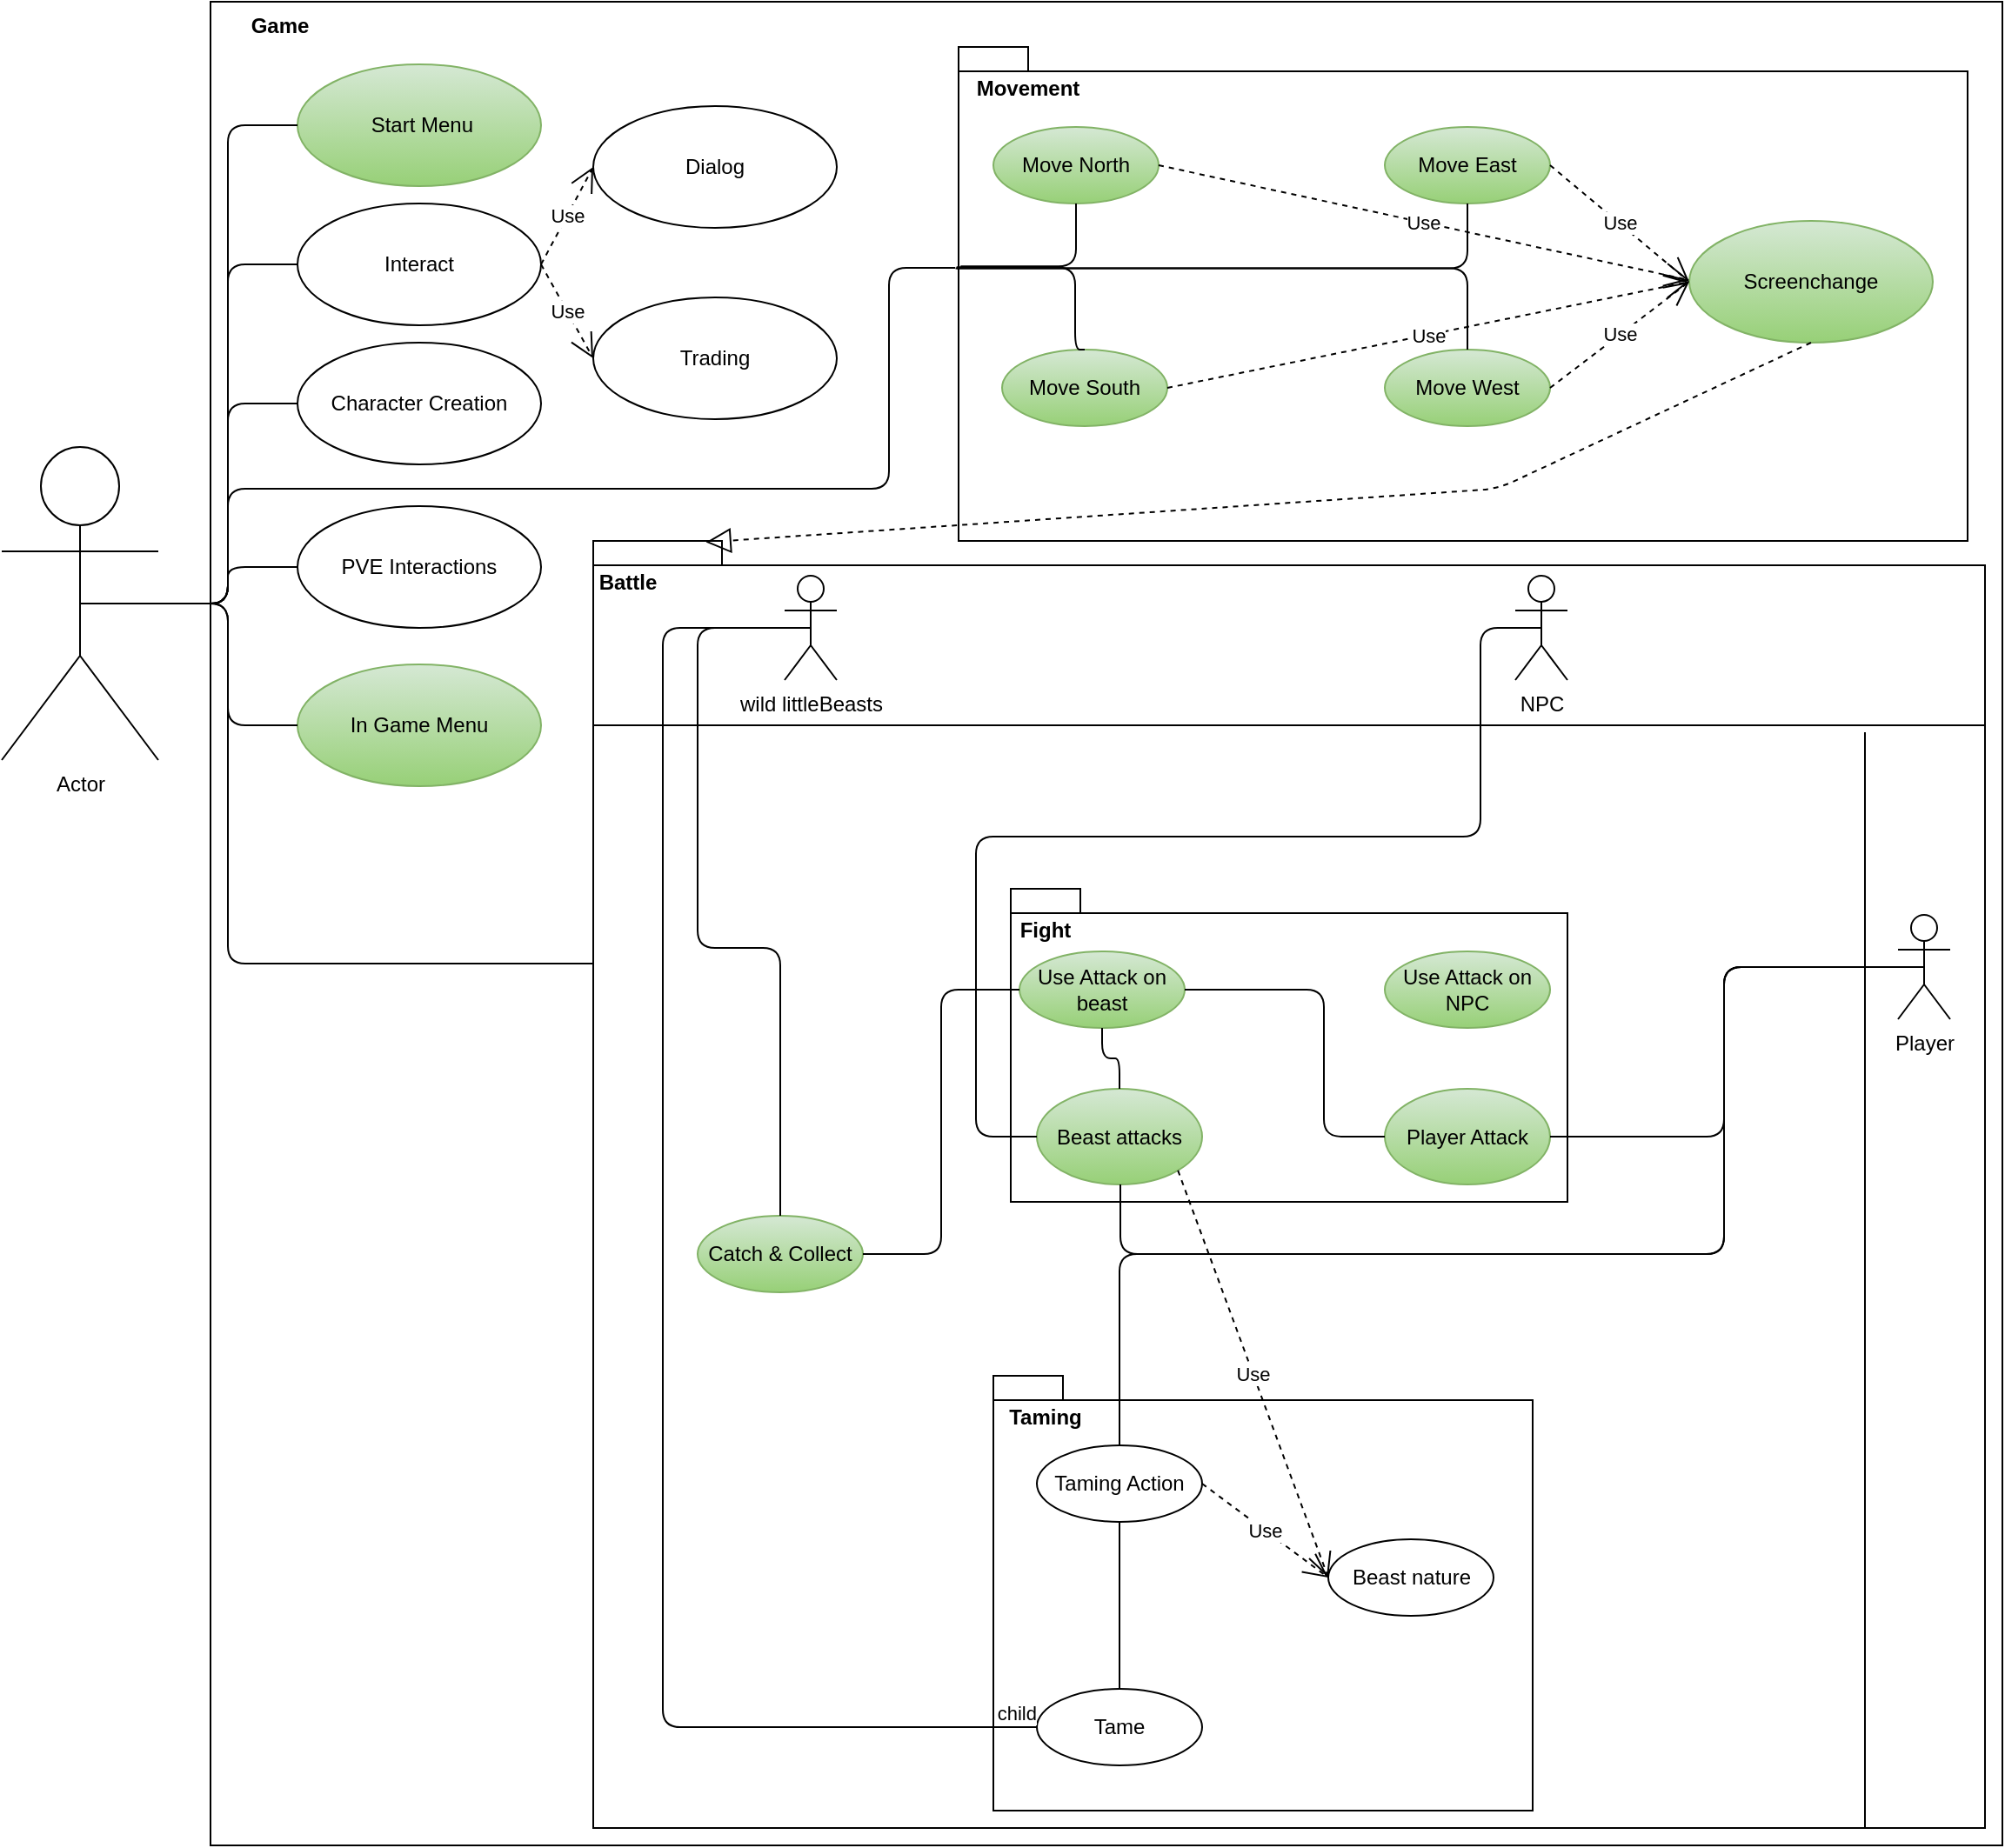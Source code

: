 <mxfile version="13.9.0" type="github">
  <diagram name="Page-1" id="e7e014a7-5840-1c2e-5031-d8a46d1fe8dd">
    <mxGraphModel dx="1422" dy="763" grid="1" gridSize="10" guides="1" tooltips="1" connect="1" arrows="1" fold="1" page="1" pageScale="1" pageWidth="1169" pageHeight="826" background="#ffffff" math="0" shadow="0">
      <root>
        <mxCell id="0" />
        <mxCell id="1" parent="0" />
        <mxCell id="sRtUOLRBgrClI-MuPztA-41" value="Actor" style="shape=umlActor;verticalLabelPosition=bottom;verticalAlign=top;html=1;outlineConnect=0;" parent="1" vertex="1">
          <mxGeometry x="10" y="266" width="90" height="180" as="geometry" />
        </mxCell>
        <mxCell id="sRtUOLRBgrClI-MuPztA-45" value="d" style="html=1;" parent="1" vertex="1">
          <mxGeometry x="130" y="10" width="1030" height="1060" as="geometry" />
        </mxCell>
        <mxCell id="sRtUOLRBgrClI-MuPztA-47" value="Game" style="text;align=center;fontStyle=1;verticalAlign=middle;spacingLeft=3;spacingRight=3;strokeColor=none;rotatable=0;points=[[0,0.5],[1,0.5]];portConstraint=eastwest;" parent="1" vertex="1">
          <mxGeometry x="130" y="10" width="80" height="26" as="geometry" />
        </mxCell>
        <mxCell id="sRtUOLRBgrClI-MuPztA-51" value="&lt;div&gt;&amp;nbsp;Start Menu&lt;/div&gt;" style="ellipse;whiteSpace=wrap;html=1;gradientColor=#97d077;fillColor=#d5e8d4;strokeColor=#82b366;" parent="1" vertex="1">
          <mxGeometry x="180" y="46" width="140" height="70" as="geometry" />
        </mxCell>
        <mxCell id="sRtUOLRBgrClI-MuPztA-56" value="" style="endArrow=none;html=1;edgeStyle=orthogonalEdgeStyle;entryX=0;entryY=0.5;entryDx=0;entryDy=0;" parent="1" source="sRtUOLRBgrClI-MuPztA-41" target="sRtUOLRBgrClI-MuPztA-51" edge="1">
          <mxGeometry relative="1" as="geometry">
            <mxPoint x="-70" y="556" as="sourcePoint" />
            <mxPoint x="90" y="556" as="targetPoint" />
          </mxGeometry>
        </mxCell>
        <mxCell id="sRtUOLRBgrClI-MuPztA-64" value="Interact" style="ellipse;whiteSpace=wrap;html=1;" parent="1" vertex="1">
          <mxGeometry x="180" y="126" width="140" height="70" as="geometry" />
        </mxCell>
        <mxCell id="sRtUOLRBgrClI-MuPztA-65" value="" style="endArrow=none;html=1;edgeStyle=orthogonalEdgeStyle;exitX=0.5;exitY=0.5;exitDx=0;exitDy=0;exitPerimeter=0;entryX=0;entryY=0.5;entryDx=0;entryDy=0;" parent="1" source="sRtUOLRBgrClI-MuPztA-41" target="sRtUOLRBgrClI-MuPztA-64" edge="1">
          <mxGeometry relative="1" as="geometry">
            <mxPoint x="320" y="346" as="sourcePoint" />
            <mxPoint x="480" y="346" as="targetPoint" />
            <Array as="points">
              <mxPoint x="140" y="356" />
              <mxPoint x="140" y="161" />
            </Array>
          </mxGeometry>
        </mxCell>
        <mxCell id="sRtUOLRBgrClI-MuPztA-69" value="Dialog" style="ellipse;whiteSpace=wrap;html=1;" parent="1" vertex="1">
          <mxGeometry x="350" y="70" width="140" height="70" as="geometry" />
        </mxCell>
        <mxCell id="sRtUOLRBgrClI-MuPztA-70" value="Trading" style="ellipse;whiteSpace=wrap;html=1;" parent="1" vertex="1">
          <mxGeometry x="350" y="180" width="140" height="70" as="geometry" />
        </mxCell>
        <mxCell id="sRtUOLRBgrClI-MuPztA-71" value="Use" style="endArrow=open;endSize=12;dashed=1;html=1;exitX=1;exitY=0.5;exitDx=0;exitDy=0;entryX=0;entryY=0.5;entryDx=0;entryDy=0;" parent="1" source="sRtUOLRBgrClI-MuPztA-64" target="sRtUOLRBgrClI-MuPztA-69" edge="1">
          <mxGeometry width="160" relative="1" as="geometry">
            <mxPoint x="320" y="346" as="sourcePoint" />
            <mxPoint x="480" y="346" as="targetPoint" />
          </mxGeometry>
        </mxCell>
        <mxCell id="sRtUOLRBgrClI-MuPztA-72" value="Use" style="endArrow=open;endSize=12;dashed=1;html=1;exitX=1;exitY=0.5;exitDx=0;exitDy=0;entryX=0;entryY=0.5;entryDx=0;entryDy=0;" parent="1" source="sRtUOLRBgrClI-MuPztA-64" target="sRtUOLRBgrClI-MuPztA-70" edge="1">
          <mxGeometry width="160" relative="1" as="geometry">
            <mxPoint x="450" y="376" as="sourcePoint" />
            <mxPoint x="610" y="376" as="targetPoint" />
          </mxGeometry>
        </mxCell>
        <mxCell id="oWxDJWbDWD7QERlQmMKp-1" value="Character Creation" style="ellipse;whiteSpace=wrap;html=1;strokeColor=#000000;" parent="1" vertex="1">
          <mxGeometry x="180" y="206" width="140" height="70" as="geometry" />
        </mxCell>
        <mxCell id="oWxDJWbDWD7QERlQmMKp-2" value="" style="endArrow=none;html=1;edgeStyle=orthogonalEdgeStyle;exitX=0.5;exitY=0.5;exitDx=0;exitDy=0;exitPerimeter=0;entryX=0;entryY=0.5;entryDx=0;entryDy=0;" parent="1" source="sRtUOLRBgrClI-MuPztA-41" target="oWxDJWbDWD7QERlQmMKp-1" edge="1">
          <mxGeometry relative="1" as="geometry">
            <mxPoint x="270" y="376" as="sourcePoint" />
            <mxPoint x="430" y="376" as="targetPoint" />
          </mxGeometry>
        </mxCell>
        <mxCell id="oWxDJWbDWD7QERlQmMKp-5" value="PVE Interactions" style="ellipse;whiteSpace=wrap;html=1;strokeColor=#000000;" parent="1" vertex="1">
          <mxGeometry x="180" y="300" width="140" height="70" as="geometry" />
        </mxCell>
        <mxCell id="oWxDJWbDWD7QERlQmMKp-6" value="" style="endArrow=none;html=1;edgeStyle=orthogonalEdgeStyle;exitX=0.5;exitY=0.5;exitDx=0;exitDy=0;exitPerimeter=0;entryX=0;entryY=0.5;entryDx=0;entryDy=0;" parent="1" source="sRtUOLRBgrClI-MuPztA-41" target="oWxDJWbDWD7QERlQmMKp-5" edge="1">
          <mxGeometry relative="1" as="geometry">
            <mxPoint x="270" y="376" as="sourcePoint" />
            <mxPoint x="430" y="376" as="targetPoint" />
            <Array as="points">
              <mxPoint x="140" y="356" />
              <mxPoint x="140" y="335" />
            </Array>
          </mxGeometry>
        </mxCell>
        <mxCell id="PRcwsvbXWFzfLVm4nMtb-1" value="" style="shape=folder;fontStyle=1;spacingTop=10;tabWidth=40;tabHeight=14;tabPosition=left;html=1;" parent="1" vertex="1">
          <mxGeometry x="350" y="320" width="800" height="740" as="geometry" />
        </mxCell>
        <mxCell id="PRcwsvbXWFzfLVm4nMtb-2" value="Battle" style="text;align=center;fontStyle=1;verticalAlign=middle;spacingLeft=3;spacingRight=3;strokeColor=none;rotatable=0;points=[[0,0.5],[1,0.5]];portConstraint=eastwest;" parent="1" vertex="1">
          <mxGeometry x="330" y="330" width="80" height="26" as="geometry" />
        </mxCell>
        <mxCell id="PRcwsvbXWFzfLVm4nMtb-3" value="" style="line;strokeWidth=1;fillColor=none;align=left;verticalAlign=middle;spacingTop=-1;spacingLeft=3;spacingRight=3;rotatable=0;labelPosition=right;points=[];portConstraint=eastwest;" parent="1" vertex="1">
          <mxGeometry x="350" y="422" width="800" height="8" as="geometry" />
        </mxCell>
        <mxCell id="PRcwsvbXWFzfLVm4nMtb-4" value="" style="line;strokeWidth=1;fillColor=none;align=left;verticalAlign=middle;spacingTop=-1;spacingLeft=3;spacingRight=3;rotatable=0;labelPosition=right;points=[];portConstraint=eastwest;direction=south;" parent="1" vertex="1">
          <mxGeometry x="1080" y="430" width="2" height="630" as="geometry" />
        </mxCell>
        <mxCell id="PRcwsvbXWFzfLVm4nMtb-6" value="Player" style="shape=umlActor;verticalLabelPosition=bottom;verticalAlign=top;html=1;" parent="1" vertex="1">
          <mxGeometry x="1100" y="535" width="30" height="60" as="geometry" />
        </mxCell>
        <mxCell id="PRcwsvbXWFzfLVm4nMtb-12" value="&lt;div&gt;NPC&lt;/div&gt;" style="shape=umlActor;verticalLabelPosition=bottom;verticalAlign=top;html=1;" parent="1" vertex="1">
          <mxGeometry x="880" y="340" width="30" height="60" as="geometry" />
        </mxCell>
        <mxCell id="PRcwsvbXWFzfLVm4nMtb-13" value="wild littleBeasts" style="shape=umlActor;verticalLabelPosition=bottom;verticalAlign=top;html=1;" parent="1" vertex="1">
          <mxGeometry x="460" y="340" width="30" height="60" as="geometry" />
        </mxCell>
        <mxCell id="PRcwsvbXWFzfLVm4nMtb-19" value="" style="shape=folder;fontStyle=1;spacingTop=10;tabWidth=40;tabHeight=14;tabPosition=left;html=1;" parent="1" vertex="1">
          <mxGeometry x="590" y="520" width="320" height="180" as="geometry" />
        </mxCell>
        <mxCell id="PRcwsvbXWFzfLVm4nMtb-20" value="Fight" style="text;align=center;fontStyle=1;verticalAlign=middle;spacingLeft=3;spacingRight=3;strokeColor=none;rotatable=0;points=[[0,0.5],[1,0.5]];portConstraint=eastwest;" parent="1" vertex="1">
          <mxGeometry x="570" y="530" width="80" height="26" as="geometry" />
        </mxCell>
        <mxCell id="PRcwsvbXWFzfLVm4nMtb-21" value="Use Attack on beast" style="ellipse;whiteSpace=wrap;html=1;gradientColor=#97d077;fillColor=#d5e8d4;strokeColor=#82b366;" parent="1" vertex="1">
          <mxGeometry x="595" y="556" width="95" height="44" as="geometry" />
        </mxCell>
        <mxCell id="PRcwsvbXWFzfLVm4nMtb-22" value="Use Attack on NPC" style="ellipse;whiteSpace=wrap;html=1;gradientColor=#97d077;fillColor=#d5e8d4;strokeColor=#82b366;" parent="1" vertex="1">
          <mxGeometry x="805" y="556" width="95" height="44" as="geometry" />
        </mxCell>
        <mxCell id="PRcwsvbXWFzfLVm4nMtb-23" value="Beast attacks" style="ellipse;whiteSpace=wrap;html=1;gradientColor=#97d077;fillColor=#d5e8d4;strokeColor=#82b366;" parent="1" vertex="1">
          <mxGeometry x="605" y="635" width="95" height="55" as="geometry" />
        </mxCell>
        <mxCell id="PRcwsvbXWFzfLVm4nMtb-24" value="Player Attack" style="ellipse;whiteSpace=wrap;html=1;gradientColor=#97d077;fillColor=#d5e8d4;strokeColor=#82b366;" parent="1" vertex="1">
          <mxGeometry x="805" y="635" width="95" height="55" as="geometry" />
        </mxCell>
        <mxCell id="PRcwsvbXWFzfLVm4nMtb-28" value="Catch &amp;amp; Collect" style="ellipse;whiteSpace=wrap;html=1;fillColor=#d5e8d4;strokeColor=#82b366;gradientColor=#97d077;" parent="1" vertex="1">
          <mxGeometry x="410" y="708" width="95" height="44" as="geometry" />
        </mxCell>
        <mxCell id="PRcwsvbXWFzfLVm4nMtb-29" value="" style="endArrow=none;html=1;edgeStyle=orthogonalEdgeStyle;entryX=1;entryY=0.5;entryDx=0;entryDy=0;exitX=0.5;exitY=0.5;exitDx=0;exitDy=0;exitPerimeter=0;" parent="1" source="PRcwsvbXWFzfLVm4nMtb-6" target="PRcwsvbXWFzfLVm4nMtb-24" edge="1">
          <mxGeometry relative="1" as="geometry">
            <mxPoint x="720" y="560" as="sourcePoint" />
            <mxPoint x="880" y="560" as="targetPoint" />
          </mxGeometry>
        </mxCell>
        <mxCell id="PRcwsvbXWFzfLVm4nMtb-32" value="" style="endArrow=none;html=1;edgeStyle=orthogonalEdgeStyle;entryX=0.5;entryY=0.5;entryDx=0;entryDy=0;entryPerimeter=0;" parent="1" target="PRcwsvbXWFzfLVm4nMtb-6" edge="1">
          <mxGeometry relative="1" as="geometry">
            <mxPoint x="653" y="690" as="sourcePoint" />
            <mxPoint x="880" y="560" as="targetPoint" />
            <Array as="points">
              <mxPoint x="653" y="730" />
              <mxPoint x="1000" y="730" />
              <mxPoint x="1000" y="565" />
            </Array>
          </mxGeometry>
        </mxCell>
        <mxCell id="PRcwsvbXWFzfLVm4nMtb-35" value="" style="endArrow=none;html=1;edgeStyle=orthogonalEdgeStyle;exitX=0.5;exitY=1;exitDx=0;exitDy=0;entryX=0.5;entryY=0;entryDx=0;entryDy=0;" parent="1" source="PRcwsvbXWFzfLVm4nMtb-21" target="PRcwsvbXWFzfLVm4nMtb-23" edge="1">
          <mxGeometry relative="1" as="geometry">
            <mxPoint x="720" y="560" as="sourcePoint" />
            <mxPoint x="880" y="560" as="targetPoint" />
          </mxGeometry>
        </mxCell>
        <mxCell id="PRcwsvbXWFzfLVm4nMtb-38" value="" style="endArrow=none;html=1;edgeStyle=orthogonalEdgeStyle;exitX=0;exitY=0.5;exitDx=0;exitDy=0;entryX=1;entryY=0.5;entryDx=0;entryDy=0;" parent="1" source="PRcwsvbXWFzfLVm4nMtb-24" target="PRcwsvbXWFzfLVm4nMtb-21" edge="1">
          <mxGeometry relative="1" as="geometry">
            <mxPoint x="720" y="560" as="sourcePoint" />
            <mxPoint x="880" y="560" as="targetPoint" />
            <Array as="points">
              <mxPoint x="770" y="662" />
              <mxPoint x="770" y="578" />
            </Array>
          </mxGeometry>
        </mxCell>
        <mxCell id="PRcwsvbXWFzfLVm4nMtb-41" value="" style="endArrow=none;html=1;edgeStyle=orthogonalEdgeStyle;exitX=0;exitY=0.5;exitDx=0;exitDy=0;entryX=0.5;entryY=0.5;entryDx=0;entryDy=0;entryPerimeter=0;" parent="1" source="PRcwsvbXWFzfLVm4nMtb-23" target="PRcwsvbXWFzfLVm4nMtb-12" edge="1">
          <mxGeometry relative="1" as="geometry">
            <mxPoint x="720" y="560" as="sourcePoint" />
            <mxPoint x="895" y="390" as="targetPoint" />
            <Array as="points">
              <mxPoint x="570" y="662" />
              <mxPoint x="570" y="490" />
              <mxPoint x="860" y="490" />
              <mxPoint x="860" y="370" />
            </Array>
          </mxGeometry>
        </mxCell>
        <mxCell id="PRcwsvbXWFzfLVm4nMtb-47" value="" style="endArrow=none;html=1;edgeStyle=orthogonalEdgeStyle;exitX=0.5;exitY=0;exitDx=0;exitDy=0;entryX=0.5;entryY=0.5;entryDx=0;entryDy=0;entryPerimeter=0;" parent="1" source="PRcwsvbXWFzfLVm4nMtb-28" target="PRcwsvbXWFzfLVm4nMtb-13" edge="1">
          <mxGeometry relative="1" as="geometry">
            <mxPoint x="720" y="560" as="sourcePoint" />
            <mxPoint x="880" y="560" as="targetPoint" />
            <Array as="points">
              <mxPoint x="457" y="554" />
              <mxPoint x="410" y="554" />
              <mxPoint x="410" y="370" />
            </Array>
          </mxGeometry>
        </mxCell>
        <mxCell id="PRcwsvbXWFzfLVm4nMtb-50" value="" style="endArrow=none;html=1;edgeStyle=orthogonalEdgeStyle;exitX=0;exitY=0.5;exitDx=0;exitDy=0;entryX=1;entryY=0.5;entryDx=0;entryDy=0;" parent="1" source="PRcwsvbXWFzfLVm4nMtb-21" target="PRcwsvbXWFzfLVm4nMtb-28" edge="1">
          <mxGeometry relative="1" as="geometry">
            <mxPoint x="610" y="660" as="sourcePoint" />
            <mxPoint x="880" y="560" as="targetPoint" />
          </mxGeometry>
        </mxCell>
        <mxCell id="PRcwsvbXWFzfLVm4nMtb-57" value="" style="shape=folder;fontStyle=1;spacingTop=10;tabWidth=40;tabHeight=14;tabPosition=left;html=1;" parent="1" vertex="1">
          <mxGeometry x="580" y="800" width="310" height="250" as="geometry" />
        </mxCell>
        <mxCell id="PRcwsvbXWFzfLVm4nMtb-58" value="Taming" style="text;align=center;fontStyle=1;verticalAlign=middle;spacingLeft=3;spacingRight=3;strokeColor=none;rotatable=0;points=[[0,0.5],[1,0.5]];portConstraint=eastwest;" parent="1" vertex="1">
          <mxGeometry x="570" y="810" width="80" height="26" as="geometry" />
        </mxCell>
        <mxCell id="PRcwsvbXWFzfLVm4nMtb-59" value="Taming Action" style="ellipse;whiteSpace=wrap;html=1;" parent="1" vertex="1">
          <mxGeometry x="605" y="840" width="95" height="44" as="geometry" />
        </mxCell>
        <mxCell id="PRcwsvbXWFzfLVm4nMtb-60" value="Tame" style="ellipse;whiteSpace=wrap;html=1;" parent="1" vertex="1">
          <mxGeometry x="605" y="980" width="95" height="44" as="geometry" />
        </mxCell>
        <mxCell id="PRcwsvbXWFzfLVm4nMtb-63" value="Beast nature" style="ellipse;whiteSpace=wrap;html=1;" parent="1" vertex="1">
          <mxGeometry x="772.5" y="894" width="95" height="44" as="geometry" />
        </mxCell>
        <mxCell id="PRcwsvbXWFzfLVm4nMtb-64" value="" style="endArrow=none;html=1;edgeStyle=orthogonalEdgeStyle;exitX=0.5;exitY=1;exitDx=0;exitDy=0;entryX=0.5;entryY=0;entryDx=0;entryDy=0;" parent="1" source="PRcwsvbXWFzfLVm4nMtb-59" target="PRcwsvbXWFzfLVm4nMtb-60" edge="1">
          <mxGeometry relative="1" as="geometry">
            <mxPoint x="720" y="600" as="sourcePoint" />
            <mxPoint x="880" y="600" as="targetPoint" />
          </mxGeometry>
        </mxCell>
        <mxCell id="PRcwsvbXWFzfLVm4nMtb-67" value="" style="endArrow=none;html=1;edgeStyle=orthogonalEdgeStyle;entryX=0;entryY=0.5;entryDx=0;entryDy=0;exitX=0.5;exitY=0.5;exitDx=0;exitDy=0;exitPerimeter=0;" parent="1" source="PRcwsvbXWFzfLVm4nMtb-13" target="PRcwsvbXWFzfLVm4nMtb-60" edge="1">
          <mxGeometry relative="1" as="geometry">
            <mxPoint x="460" y="360" as="sourcePoint" />
            <mxPoint x="880" y="720" as="targetPoint" />
            <Array as="points">
              <mxPoint x="390" y="370" />
              <mxPoint x="390" y="1002" />
            </Array>
          </mxGeometry>
        </mxCell>
        <mxCell id="PRcwsvbXWFzfLVm4nMtb-69" value="child" style="edgeLabel;resizable=0;html=1;align=right;verticalAlign=bottom;" parent="PRcwsvbXWFzfLVm4nMtb-67" connectable="0" vertex="1">
          <mxGeometry x="1" relative="1" as="geometry" />
        </mxCell>
        <mxCell id="PRcwsvbXWFzfLVm4nMtb-70" value="Use" style="endArrow=open;endSize=12;dashed=1;html=1;exitX=1;exitY=0.5;exitDx=0;exitDy=0;entryX=0;entryY=0.5;entryDx=0;entryDy=0;" parent="1" source="PRcwsvbXWFzfLVm4nMtb-59" target="PRcwsvbXWFzfLVm4nMtb-63" edge="1">
          <mxGeometry width="160" relative="1" as="geometry">
            <mxPoint x="720" y="850" as="sourcePoint" />
            <mxPoint x="880" y="850" as="targetPoint" />
          </mxGeometry>
        </mxCell>
        <mxCell id="PRcwsvbXWFzfLVm4nMtb-71" value="" style="endArrow=none;html=1;edgeStyle=orthogonalEdgeStyle;exitX=0.5;exitY=0;exitDx=0;exitDy=0;entryX=0.5;entryY=0.5;entryDx=0;entryDy=0;entryPerimeter=0;" parent="1" source="PRcwsvbXWFzfLVm4nMtb-59" target="PRcwsvbXWFzfLVm4nMtb-6" edge="1">
          <mxGeometry relative="1" as="geometry">
            <mxPoint x="720" y="830" as="sourcePoint" />
            <mxPoint x="880" y="830" as="targetPoint" />
            <Array as="points">
              <mxPoint x="653" y="730" />
              <mxPoint x="1000" y="730" />
              <mxPoint x="1000" y="565" />
            </Array>
          </mxGeometry>
        </mxCell>
        <mxCell id="PRcwsvbXWFzfLVm4nMtb-74" value="" style="endArrow=none;html=1;edgeStyle=orthogonalEdgeStyle;exitX=0.5;exitY=0.5;exitDx=0;exitDy=0;exitPerimeter=0;entryX=0;entryY=0;entryDx=0;entryDy=243;entryPerimeter=0;" parent="1" source="sRtUOLRBgrClI-MuPztA-41" target="PRcwsvbXWFzfLVm4nMtb-1" edge="1">
          <mxGeometry relative="1" as="geometry">
            <mxPoint x="400" y="410" as="sourcePoint" />
            <mxPoint x="560" y="410" as="targetPoint" />
            <Array as="points">
              <mxPoint x="140" y="356" />
              <mxPoint x="140" y="563" />
            </Array>
          </mxGeometry>
        </mxCell>
        <mxCell id="PRcwsvbXWFzfLVm4nMtb-77" value="" style="shape=folder;fontStyle=1;spacingTop=10;tabWidth=40;tabHeight=14;tabPosition=left;html=1;" parent="1" vertex="1">
          <mxGeometry x="560" y="36" width="580" height="284" as="geometry" />
        </mxCell>
        <mxCell id="PRcwsvbXWFzfLVm4nMtb-78" value="Move North" style="ellipse;whiteSpace=wrap;html=1;fillColor=#d5e8d4;strokeColor=#82b366;gradientColor=#97d077;" parent="1" vertex="1">
          <mxGeometry x="580" y="82" width="95" height="44" as="geometry" />
        </mxCell>
        <mxCell id="PRcwsvbXWFzfLVm4nMtb-79" value="Move South" style="ellipse;whiteSpace=wrap;html=1;gradientColor=#97d077;fillColor=#d5e8d4;strokeColor=#82b366;" parent="1" vertex="1">
          <mxGeometry x="585" y="210" width="95" height="44" as="geometry" />
        </mxCell>
        <mxCell id="PRcwsvbXWFzfLVm4nMtb-80" value="Move East" style="ellipse;whiteSpace=wrap;html=1;gradientColor=#97d077;fillColor=#d5e8d4;strokeColor=#82b366;" parent="1" vertex="1">
          <mxGeometry x="805" y="82" width="95" height="44" as="geometry" />
        </mxCell>
        <mxCell id="PRcwsvbXWFzfLVm4nMtb-81" value="Move West" style="ellipse;whiteSpace=wrap;html=1;gradientColor=#97d077;fillColor=#d5e8d4;strokeColor=#82b366;" parent="1" vertex="1">
          <mxGeometry x="805" y="210" width="95" height="44" as="geometry" />
        </mxCell>
        <mxCell id="PRcwsvbXWFzfLVm4nMtb-82" value="Screenchange" style="ellipse;whiteSpace=wrap;html=1;gradientColor=#97d077;fillColor=#d5e8d4;strokeColor=#82b366;" parent="1" vertex="1">
          <mxGeometry x="980" y="136" width="140" height="70" as="geometry" />
        </mxCell>
        <mxCell id="PRcwsvbXWFzfLVm4nMtb-83" value="Movement" style="text;align=center;fontStyle=1;verticalAlign=middle;spacingLeft=3;spacingRight=3;strokeColor=none;rotatable=0;points=[[0,0.5],[1,0.5]];portConstraint=eastwest;" parent="1" vertex="1">
          <mxGeometry x="560" y="46" width="80" height="26" as="geometry" />
        </mxCell>
        <mxCell id="PRcwsvbXWFzfLVm4nMtb-84" value="" style="endArrow=none;html=1;edgeStyle=orthogonalEdgeStyle;exitX=0.5;exitY=0.5;exitDx=0;exitDy=0;exitPerimeter=0;" parent="1" source="sRtUOLRBgrClI-MuPztA-41" edge="1">
          <mxGeometry relative="1" as="geometry">
            <mxPoint x="10" y="195.77" as="sourcePoint" />
            <mxPoint x="558" y="163" as="targetPoint" />
            <Array as="points">
              <mxPoint x="140" y="356" />
              <mxPoint x="140" y="290" />
              <mxPoint x="520" y="290" />
              <mxPoint x="520" y="163" />
            </Array>
          </mxGeometry>
        </mxCell>
        <mxCell id="PRcwsvbXWFzfLVm4nMtb-87" value="" style="endArrow=none;html=1;edgeStyle=orthogonalEdgeStyle;exitX=0.5;exitY=1;exitDx=0;exitDy=0;entryX=0.002;entryY=0.444;entryDx=0;entryDy=0;entryPerimeter=0;" parent="1" source="PRcwsvbXWFzfLVm4nMtb-78" target="PRcwsvbXWFzfLVm4nMtb-77" edge="1">
          <mxGeometry relative="1" as="geometry">
            <mxPoint x="400" y="340" as="sourcePoint" />
            <mxPoint x="560" y="340" as="targetPoint" />
            <Array as="points">
              <mxPoint x="627" y="162" />
            </Array>
          </mxGeometry>
        </mxCell>
        <mxCell id="PRcwsvbXWFzfLVm4nMtb-90" value="" style="endArrow=none;html=1;edgeStyle=orthogonalEdgeStyle;exitX=0.5;exitY=0;exitDx=0;exitDy=0;entryX=-0.002;entryY=0.446;entryDx=0;entryDy=0;entryPerimeter=0;" parent="1" source="PRcwsvbXWFzfLVm4nMtb-79" target="PRcwsvbXWFzfLVm4nMtb-77" edge="1">
          <mxGeometry relative="1" as="geometry">
            <mxPoint x="627.5" y="126.0" as="sourcePoint" />
            <mxPoint x="561.16" y="162.096" as="targetPoint" />
            <Array as="points">
              <mxPoint x="627" y="210" />
              <mxPoint x="627" y="163" />
            </Array>
          </mxGeometry>
        </mxCell>
        <mxCell id="PRcwsvbXWFzfLVm4nMtb-91" value="" style="endArrow=none;html=1;edgeStyle=orthogonalEdgeStyle;exitX=0.5;exitY=0;exitDx=0;exitDy=0;entryX=-0.002;entryY=0.448;entryDx=0;entryDy=0;entryPerimeter=0;" parent="1" source="PRcwsvbXWFzfLVm4nMtb-81" target="PRcwsvbXWFzfLVm4nMtb-77" edge="1">
          <mxGeometry relative="1" as="geometry">
            <mxPoint x="637.5" y="136.0" as="sourcePoint" />
            <mxPoint x="571.16" y="172.096" as="targetPoint" />
            <Array as="points">
              <mxPoint x="853" y="163" />
            </Array>
          </mxGeometry>
        </mxCell>
        <mxCell id="PRcwsvbXWFzfLVm4nMtb-92" value="" style="endArrow=none;html=1;edgeStyle=orthogonalEdgeStyle;exitX=0.5;exitY=1;exitDx=0;exitDy=0;entryX=-0.003;entryY=0.448;entryDx=0;entryDy=0;entryPerimeter=0;" parent="1" source="PRcwsvbXWFzfLVm4nMtb-80" target="PRcwsvbXWFzfLVm4nMtb-77" edge="1">
          <mxGeometry relative="1" as="geometry">
            <mxPoint x="647.5" y="146.0" as="sourcePoint" />
            <mxPoint x="560" y="160" as="targetPoint" />
            <Array as="points">
              <mxPoint x="853" y="163" />
            </Array>
          </mxGeometry>
        </mxCell>
        <mxCell id="PRcwsvbXWFzfLVm4nMtb-93" value="Use" style="endArrow=open;endSize=12;dashed=1;html=1;exitX=1;exitY=0.5;exitDx=0;exitDy=0;entryX=0;entryY=0.5;entryDx=0;entryDy=0;" parent="1" source="PRcwsvbXWFzfLVm4nMtb-79" target="PRcwsvbXWFzfLVm4nMtb-82" edge="1">
          <mxGeometry width="160" relative="1" as="geometry">
            <mxPoint x="540" y="200" as="sourcePoint" />
            <mxPoint x="700" y="200" as="targetPoint" />
          </mxGeometry>
        </mxCell>
        <mxCell id="PRcwsvbXWFzfLVm4nMtb-94" value="Use" style="endArrow=open;endSize=12;dashed=1;html=1;exitX=1;exitY=0.5;exitDx=0;exitDy=0;" parent="1" source="PRcwsvbXWFzfLVm4nMtb-78" edge="1">
          <mxGeometry width="160" relative="1" as="geometry">
            <mxPoint x="540" y="200" as="sourcePoint" />
            <mxPoint x="980" y="170" as="targetPoint" />
          </mxGeometry>
        </mxCell>
        <mxCell id="PRcwsvbXWFzfLVm4nMtb-95" value="Use" style="endArrow=open;endSize=12;dashed=1;html=1;exitX=1;exitY=0.5;exitDx=0;exitDy=0;entryX=0;entryY=0.5;entryDx=0;entryDy=0;" parent="1" source="PRcwsvbXWFzfLVm4nMtb-80" target="PRcwsvbXWFzfLVm4nMtb-82" edge="1">
          <mxGeometry width="160" relative="1" as="geometry">
            <mxPoint x="540" y="200" as="sourcePoint" />
            <mxPoint x="700" y="200" as="targetPoint" />
          </mxGeometry>
        </mxCell>
        <mxCell id="PRcwsvbXWFzfLVm4nMtb-96" value="Use" style="endArrow=open;endSize=12;dashed=1;html=1;exitX=1;exitY=0.5;exitDx=0;exitDy=0;entryX=0;entryY=0.5;entryDx=0;entryDy=0;" parent="1" source="PRcwsvbXWFzfLVm4nMtb-81" target="PRcwsvbXWFzfLVm4nMtb-82" edge="1">
          <mxGeometry width="160" relative="1" as="geometry">
            <mxPoint x="540" y="200" as="sourcePoint" />
            <mxPoint x="700" y="200" as="targetPoint" />
          </mxGeometry>
        </mxCell>
        <mxCell id="PRcwsvbXWFzfLVm4nMtb-97" value="Use" style="endArrow=open;endSize=12;dashed=1;html=1;exitX=1;exitY=1;exitDx=0;exitDy=0;entryX=0;entryY=0.5;entryDx=0;entryDy=0;" parent="1" source="PRcwsvbXWFzfLVm4nMtb-23" target="PRcwsvbXWFzfLVm4nMtb-63" edge="1">
          <mxGeometry width="160" relative="1" as="geometry">
            <mxPoint x="540" y="680" as="sourcePoint" />
            <mxPoint x="770" y="920" as="targetPoint" />
          </mxGeometry>
        </mxCell>
        <mxCell id="PRcwsvbXWFzfLVm4nMtb-98" style="edgeStyle=orthogonalEdgeStyle;rounded=0;orthogonalLoop=1;jettySize=auto;html=1;exitX=0.5;exitY=1;exitDx=0;exitDy=0;exitPerimeter=0;" parent="1" source="PRcwsvbXWFzfLVm4nMtb-1" target="PRcwsvbXWFzfLVm4nMtb-1" edge="1">
          <mxGeometry relative="1" as="geometry" />
        </mxCell>
        <mxCell id="Xd5s8YkjNAPzE_KyDQ_2-1" value="" style="endArrow=block;dashed=1;endFill=0;endSize=12;html=1;exitX=0.5;exitY=1;exitDx=0;exitDy=0;entryX=0.081;entryY=0.001;entryDx=0;entryDy=0;entryPerimeter=0;" parent="1" source="PRcwsvbXWFzfLVm4nMtb-82" target="PRcwsvbXWFzfLVm4nMtb-1" edge="1">
          <mxGeometry width="160" relative="1" as="geometry">
            <mxPoint x="500" y="390" as="sourcePoint" />
            <mxPoint x="660" y="390" as="targetPoint" />
            <Array as="points">
              <mxPoint x="870" y="290" />
            </Array>
          </mxGeometry>
        </mxCell>
        <mxCell id="Xd5s8YkjNAPzE_KyDQ_2-2" value="In Game Menu" style="ellipse;whiteSpace=wrap;html=1;strokeColor=#82b366;fillColor=#d5e8d4;gradientColor=#97d077;" parent="1" vertex="1">
          <mxGeometry x="180" y="391" width="140" height="70" as="geometry" />
        </mxCell>
        <mxCell id="Xd5s8YkjNAPzE_KyDQ_2-3" value="" style="endArrow=none;html=1;edgeStyle=orthogonalEdgeStyle;exitX=0.5;exitY=0.5;exitDx=0;exitDy=0;exitPerimeter=0;entryX=0;entryY=0.5;entryDx=0;entryDy=0;" parent="1" source="sRtUOLRBgrClI-MuPztA-41" target="Xd5s8YkjNAPzE_KyDQ_2-2" edge="1">
          <mxGeometry relative="1" as="geometry">
            <mxPoint x="400" y="340" as="sourcePoint" />
            <mxPoint x="560" y="340" as="targetPoint" />
            <Array as="points">
              <mxPoint x="140" y="356" />
              <mxPoint x="140" y="426" />
            </Array>
          </mxGeometry>
        </mxCell>
      </root>
    </mxGraphModel>
  </diagram>
</mxfile>
